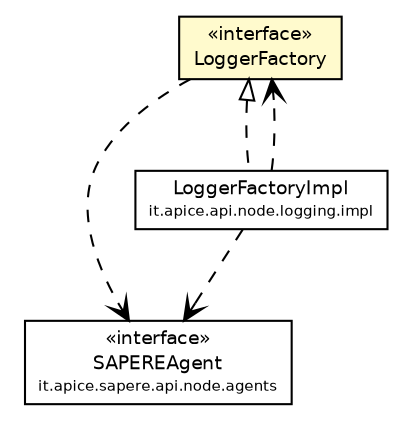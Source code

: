 #!/usr/local/bin/dot
#
# Class diagram 
# Generated by UmlGraph version 4.4 (http://www.spinellis.gr/sw/umlgraph)
#

digraph G {
	edge [fontname="Helvetica",fontsize=10,labelfontname="Helvetica",labelfontsize=10];
	node [fontname="Helvetica",fontsize=10,shape=plaintext];
	// it.apice.sapere.api.node.agents.SAPEREAgent
	c44444 [label=<<table border="0" cellborder="1" cellspacing="0" cellpadding="2" port="p" href="../agents/SAPEREAgent.html">
		<tr><td><table border="0" cellspacing="0" cellpadding="1">
			<tr><td> &laquo;interface&raquo; </td></tr>
			<tr><td> SAPEREAgent </td></tr>
			<tr><td><font point-size="7.0"> it.apice.sapere.api.node.agents </font></td></tr>
		</table></td></tr>
		</table>>, fontname="Helvetica", fontcolor="black", fontsize=9.0];
	// it.apice.sapere.api.node.logging.LoggerFactory
	c44449 [label=<<table border="0" cellborder="1" cellspacing="0" cellpadding="2" port="p" bgcolor="lemonChiffon" href="./LoggerFactory.html">
		<tr><td><table border="0" cellspacing="0" cellpadding="1">
			<tr><td> &laquo;interface&raquo; </td></tr>
			<tr><td> LoggerFactory </td></tr>
		</table></td></tr>
		</table>>, fontname="Helvetica", fontcolor="black", fontsize=9.0];
	// it.apice.api.node.logging.impl.LoggerFactoryImpl
	c44548 [label=<<table border="0" cellborder="1" cellspacing="0" cellpadding="2" port="p" href="../../../../api/node/logging/impl/LoggerFactoryImpl.html">
		<tr><td><table border="0" cellspacing="0" cellpadding="1">
			<tr><td> LoggerFactoryImpl </td></tr>
			<tr><td><font point-size="7.0"> it.apice.api.node.logging.impl </font></td></tr>
		</table></td></tr>
		</table>>, fontname="Helvetica", fontcolor="black", fontsize=9.0];
	//it.apice.api.node.logging.impl.LoggerFactoryImpl implements it.apice.sapere.api.node.logging.LoggerFactory
	c44449:p -> c44548:p [dir=back,arrowtail=empty,style=dashed];
	// it.apice.sapere.api.node.logging.LoggerFactory DEPEND it.apice.sapere.api.node.agents.SAPEREAgent
	c44449:p -> c44444:p [taillabel="", label="", headlabel="", fontname="Helvetica", fontcolor="black", fontsize=10.0, color="black", arrowhead=open, style=dashed];
	// it.apice.api.node.logging.impl.LoggerFactoryImpl DEPEND it.apice.sapere.api.node.logging.LoggerFactory
	c44548:p -> c44449:p [taillabel="", label="", headlabel="", fontname="Helvetica", fontcolor="black", fontsize=10.0, color="black", arrowhead=open, style=dashed];
	// it.apice.api.node.logging.impl.LoggerFactoryImpl DEPEND it.apice.sapere.api.node.agents.SAPEREAgent
	c44548:p -> c44444:p [taillabel="", label="", headlabel="", fontname="Helvetica", fontcolor="black", fontsize=10.0, color="black", arrowhead=open, style=dashed];
}

